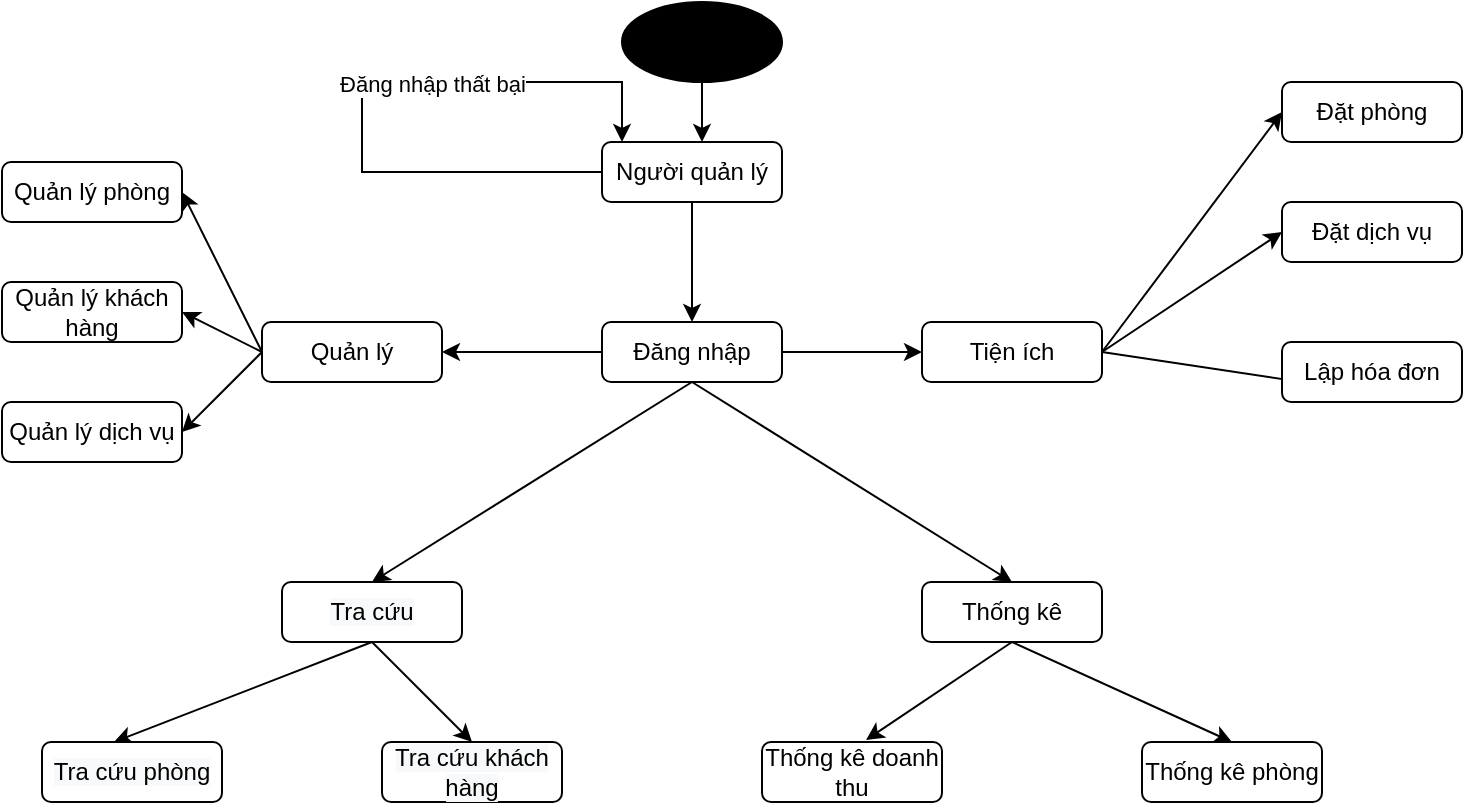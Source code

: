 <mxfile version="13.7.6" type="github">
  <diagram id="C5RBs43oDa-KdzZeNtuy" name="Page-1">
    <mxGraphModel dx="1108" dy="448" grid="1" gridSize="10" guides="1" tooltips="1" connect="1" arrows="1" fold="1" page="1" pageScale="1" pageWidth="827" pageHeight="1169" math="0" shadow="0">
      <root>
        <mxCell id="WIyWlLk6GJQsqaUBKTNV-0" />
        <mxCell id="WIyWlLk6GJQsqaUBKTNV-1" parent="WIyWlLk6GJQsqaUBKTNV-0" />
        <mxCell id="ePJHpCpypd7RiCd_NyLS-0" style="edgeStyle=orthogonalEdgeStyle;rounded=0;orthogonalLoop=1;jettySize=auto;html=1;exitX=0.5;exitY=1;exitDx=0;exitDy=0;" edge="1" parent="WIyWlLk6GJQsqaUBKTNV-1" source="ePJHpCpypd7RiCd_NyLS-1">
          <mxGeometry relative="1" as="geometry">
            <mxPoint x="410" y="230" as="targetPoint" />
          </mxGeometry>
        </mxCell>
        <mxCell id="ePJHpCpypd7RiCd_NyLS-1" value="" style="ellipse;whiteSpace=wrap;html=1;fillColor=#000000;" vertex="1" parent="WIyWlLk6GJQsqaUBKTNV-1">
          <mxGeometry x="370" y="160" width="80" height="40" as="geometry" />
        </mxCell>
        <mxCell id="ePJHpCpypd7RiCd_NyLS-32" style="rounded=0;orthogonalLoop=1;jettySize=auto;html=1;exitX=0.5;exitY=1;exitDx=0;exitDy=0;entryX=0.5;entryY=0;entryDx=0;entryDy=0;" edge="1" parent="WIyWlLk6GJQsqaUBKTNV-1" source="ePJHpCpypd7RiCd_NyLS-2" target="ePJHpCpypd7RiCd_NyLS-14">
          <mxGeometry relative="1" as="geometry" />
        </mxCell>
        <mxCell id="ePJHpCpypd7RiCd_NyLS-2" value="&lt;span&gt;Người quản lý&lt;/span&gt;" style="rounded=1;whiteSpace=wrap;html=1;fillColor=#FFFFFF;" vertex="1" parent="WIyWlLk6GJQsqaUBKTNV-1">
          <mxGeometry x="360" y="230" width="90" height="30" as="geometry" />
        </mxCell>
        <mxCell id="ePJHpCpypd7RiCd_NyLS-3" style="edgeStyle=none;rounded=0;orthogonalLoop=1;jettySize=auto;html=1;exitX=0;exitY=0.5;exitDx=0;exitDy=0;entryX=1;entryY=0.5;entryDx=0;entryDy=0;" edge="1" parent="WIyWlLk6GJQsqaUBKTNV-1" source="ePJHpCpypd7RiCd_NyLS-6" target="ePJHpCpypd7RiCd_NyLS-22">
          <mxGeometry relative="1" as="geometry" />
        </mxCell>
        <mxCell id="ePJHpCpypd7RiCd_NyLS-4" style="edgeStyle=none;rounded=0;orthogonalLoop=1;jettySize=auto;html=1;exitX=0;exitY=0.5;exitDx=0;exitDy=0;entryX=1;entryY=0.5;entryDx=0;entryDy=0;" edge="1" parent="WIyWlLk6GJQsqaUBKTNV-1" source="ePJHpCpypd7RiCd_NyLS-6" target="ePJHpCpypd7RiCd_NyLS-23">
          <mxGeometry relative="1" as="geometry" />
        </mxCell>
        <mxCell id="ePJHpCpypd7RiCd_NyLS-5" style="edgeStyle=none;rounded=0;orthogonalLoop=1;jettySize=auto;html=1;exitX=0;exitY=0.5;exitDx=0;exitDy=0;entryX=1;entryY=0.5;entryDx=0;entryDy=0;" edge="1" parent="WIyWlLk6GJQsqaUBKTNV-1" source="ePJHpCpypd7RiCd_NyLS-6" target="ePJHpCpypd7RiCd_NyLS-24">
          <mxGeometry relative="1" as="geometry" />
        </mxCell>
        <mxCell id="ePJHpCpypd7RiCd_NyLS-6" value="Quản lý" style="rounded=1;whiteSpace=wrap;html=1;fillColor=#FFFFFF;" vertex="1" parent="WIyWlLk6GJQsqaUBKTNV-1">
          <mxGeometry x="190" y="320" width="90" height="30" as="geometry" />
        </mxCell>
        <mxCell id="ePJHpCpypd7RiCd_NyLS-7" style="edgeStyle=none;rounded=0;orthogonalLoop=1;jettySize=auto;html=1;exitX=0.5;exitY=1;exitDx=0;exitDy=0;entryX=0.4;entryY=0;entryDx=0;entryDy=0;entryPerimeter=0;" edge="1" parent="WIyWlLk6GJQsqaUBKTNV-1" source="ePJHpCpypd7RiCd_NyLS-9" target="ePJHpCpypd7RiCd_NyLS-25">
          <mxGeometry relative="1" as="geometry" />
        </mxCell>
        <mxCell id="ePJHpCpypd7RiCd_NyLS-8" style="edgeStyle=none;rounded=0;orthogonalLoop=1;jettySize=auto;html=1;exitX=0.5;exitY=1;exitDx=0;exitDy=0;entryX=0.5;entryY=0;entryDx=0;entryDy=0;" edge="1" parent="WIyWlLk6GJQsqaUBKTNV-1" source="ePJHpCpypd7RiCd_NyLS-9" target="ePJHpCpypd7RiCd_NyLS-26">
          <mxGeometry relative="1" as="geometry" />
        </mxCell>
        <mxCell id="ePJHpCpypd7RiCd_NyLS-9" value="&#xa;&#xa;&lt;span style=&quot;color: rgb(0, 0, 0); font-family: helvetica; font-size: 12px; font-style: normal; font-weight: 400; letter-spacing: normal; text-align: center; text-indent: 0px; text-transform: none; word-spacing: 0px; background-color: rgb(248, 249, 250); display: inline; float: none;&quot;&gt;Tra cứu&lt;/span&gt;&#xa;&#xa;" style="rounded=1;whiteSpace=wrap;html=1;fillColor=#FFFFFF;" vertex="1" parent="WIyWlLk6GJQsqaUBKTNV-1">
          <mxGeometry x="200" y="450" width="90" height="30" as="geometry" />
        </mxCell>
        <mxCell id="ePJHpCpypd7RiCd_NyLS-10" style="edgeStyle=orthogonalEdgeStyle;rounded=0;orthogonalLoop=1;jettySize=auto;html=1;exitX=0;exitY=0.5;exitDx=0;exitDy=0;entryX=1;entryY=0.5;entryDx=0;entryDy=0;" edge="1" parent="WIyWlLk6GJQsqaUBKTNV-1" source="ePJHpCpypd7RiCd_NyLS-14" target="ePJHpCpypd7RiCd_NyLS-6">
          <mxGeometry relative="1" as="geometry" />
        </mxCell>
        <mxCell id="ePJHpCpypd7RiCd_NyLS-11" style="edgeStyle=orthogonalEdgeStyle;rounded=0;orthogonalLoop=1;jettySize=auto;html=1;exitX=1;exitY=0.5;exitDx=0;exitDy=0;" edge="1" parent="WIyWlLk6GJQsqaUBKTNV-1" source="ePJHpCpypd7RiCd_NyLS-14" target="ePJHpCpypd7RiCd_NyLS-18">
          <mxGeometry relative="1" as="geometry" />
        </mxCell>
        <mxCell id="ePJHpCpypd7RiCd_NyLS-12" style="edgeStyle=none;rounded=0;orthogonalLoop=1;jettySize=auto;html=1;exitX=0.5;exitY=1;exitDx=0;exitDy=0;entryX=0.5;entryY=0;entryDx=0;entryDy=0;" edge="1" parent="WIyWlLk6GJQsqaUBKTNV-1" source="ePJHpCpypd7RiCd_NyLS-14" target="ePJHpCpypd7RiCd_NyLS-9">
          <mxGeometry relative="1" as="geometry" />
        </mxCell>
        <mxCell id="ePJHpCpypd7RiCd_NyLS-13" style="edgeStyle=none;rounded=0;orthogonalLoop=1;jettySize=auto;html=1;exitX=0.5;exitY=1;exitDx=0;exitDy=0;entryX=0.5;entryY=0;entryDx=0;entryDy=0;" edge="1" parent="WIyWlLk6GJQsqaUBKTNV-1" source="ePJHpCpypd7RiCd_NyLS-14" target="ePJHpCpypd7RiCd_NyLS-21">
          <mxGeometry relative="1" as="geometry" />
        </mxCell>
        <mxCell id="ePJHpCpypd7RiCd_NyLS-14" value="Đăng nhập" style="rounded=1;whiteSpace=wrap;html=1;fillColor=#FFFFFF;" vertex="1" parent="WIyWlLk6GJQsqaUBKTNV-1">
          <mxGeometry x="360" y="320" width="90" height="30" as="geometry" />
        </mxCell>
        <mxCell id="ePJHpCpypd7RiCd_NyLS-15" style="edgeStyle=none;rounded=0;orthogonalLoop=1;jettySize=auto;html=1;exitX=1;exitY=0.5;exitDx=0;exitDy=0;entryX=0;entryY=0.5;entryDx=0;entryDy=0;" edge="1" parent="WIyWlLk6GJQsqaUBKTNV-1" source="ePJHpCpypd7RiCd_NyLS-18" target="ePJHpCpypd7RiCd_NyLS-27">
          <mxGeometry relative="1" as="geometry" />
        </mxCell>
        <mxCell id="ePJHpCpypd7RiCd_NyLS-16" style="edgeStyle=none;rounded=0;orthogonalLoop=1;jettySize=auto;html=1;exitX=1;exitY=0.5;exitDx=0;exitDy=0;entryX=0;entryY=0.5;entryDx=0;entryDy=0;" edge="1" parent="WIyWlLk6GJQsqaUBKTNV-1" source="ePJHpCpypd7RiCd_NyLS-18" target="ePJHpCpypd7RiCd_NyLS-28">
          <mxGeometry relative="1" as="geometry" />
        </mxCell>
        <mxCell id="ePJHpCpypd7RiCd_NyLS-17" style="edgeStyle=none;rounded=0;orthogonalLoop=1;jettySize=auto;html=1;exitX=1;exitY=0.5;exitDx=0;exitDy=0;entryX=0.111;entryY=0.667;entryDx=0;entryDy=0;entryPerimeter=0;" edge="1" parent="WIyWlLk6GJQsqaUBKTNV-1" source="ePJHpCpypd7RiCd_NyLS-18" target="ePJHpCpypd7RiCd_NyLS-29">
          <mxGeometry relative="1" as="geometry" />
        </mxCell>
        <mxCell id="ePJHpCpypd7RiCd_NyLS-18" value="Tiện ích" style="rounded=1;whiteSpace=wrap;html=1;fillColor=#FFFFFF;" vertex="1" parent="WIyWlLk6GJQsqaUBKTNV-1">
          <mxGeometry x="520" y="320" width="90" height="30" as="geometry" />
        </mxCell>
        <mxCell id="ePJHpCpypd7RiCd_NyLS-19" style="edgeStyle=none;rounded=0;orthogonalLoop=1;jettySize=auto;html=1;exitX=0.5;exitY=1;exitDx=0;exitDy=0;entryX=0.578;entryY=-0.033;entryDx=0;entryDy=0;entryPerimeter=0;" edge="1" parent="WIyWlLk6GJQsqaUBKTNV-1" source="ePJHpCpypd7RiCd_NyLS-21" target="ePJHpCpypd7RiCd_NyLS-30">
          <mxGeometry relative="1" as="geometry" />
        </mxCell>
        <mxCell id="ePJHpCpypd7RiCd_NyLS-20" style="edgeStyle=none;rounded=0;orthogonalLoop=1;jettySize=auto;html=1;exitX=0.5;exitY=1;exitDx=0;exitDy=0;entryX=0.5;entryY=0;entryDx=0;entryDy=0;" edge="1" parent="WIyWlLk6GJQsqaUBKTNV-1" source="ePJHpCpypd7RiCd_NyLS-21" target="ePJHpCpypd7RiCd_NyLS-31">
          <mxGeometry relative="1" as="geometry" />
        </mxCell>
        <mxCell id="ePJHpCpypd7RiCd_NyLS-21" value="Thống kê" style="rounded=1;whiteSpace=wrap;html=1;fillColor=#FFFFFF;" vertex="1" parent="WIyWlLk6GJQsqaUBKTNV-1">
          <mxGeometry x="520" y="450" width="90" height="30" as="geometry" />
        </mxCell>
        <mxCell id="ePJHpCpypd7RiCd_NyLS-22" value="Quản lý phòng" style="rounded=1;whiteSpace=wrap;html=1;fillColor=#FFFFFF;" vertex="1" parent="WIyWlLk6GJQsqaUBKTNV-1">
          <mxGeometry x="60" y="240" width="90" height="30" as="geometry" />
        </mxCell>
        <mxCell id="ePJHpCpypd7RiCd_NyLS-23" value="Quản lý khách hàng" style="rounded=1;whiteSpace=wrap;html=1;fillColor=#FFFFFF;" vertex="1" parent="WIyWlLk6GJQsqaUBKTNV-1">
          <mxGeometry x="60" y="300" width="90" height="30" as="geometry" />
        </mxCell>
        <mxCell id="ePJHpCpypd7RiCd_NyLS-24" value="Quản lý dịch vụ" style="rounded=1;whiteSpace=wrap;html=1;fillColor=#FFFFFF;" vertex="1" parent="WIyWlLk6GJQsqaUBKTNV-1">
          <mxGeometry x="60" y="360" width="90" height="30" as="geometry" />
        </mxCell>
        <mxCell id="ePJHpCpypd7RiCd_NyLS-25" value="&lt;span style=&quot;color: rgb(0 , 0 , 0) ; font-family: &amp;#34;helvetica&amp;#34; ; font-size: 12px ; font-style: normal ; font-weight: 400 ; letter-spacing: normal ; text-align: center ; text-indent: 0px ; text-transform: none ; word-spacing: 0px ; background-color: rgb(248 , 249 , 250) ; display: inline ; float: none&quot;&gt;Tra cứu phòng&lt;/span&gt;" style="rounded=1;whiteSpace=wrap;html=1;fillColor=#FFFFFF;" vertex="1" parent="WIyWlLk6GJQsqaUBKTNV-1">
          <mxGeometry x="80" y="530" width="90" height="30" as="geometry" />
        </mxCell>
        <mxCell id="ePJHpCpypd7RiCd_NyLS-26" value="&lt;span style=&quot;color: rgb(0 , 0 , 0) ; font-family: &amp;#34;helvetica&amp;#34; ; font-size: 12px ; font-style: normal ; font-weight: 400 ; letter-spacing: normal ; text-align: center ; text-indent: 0px ; text-transform: none ; word-spacing: 0px ; background-color: rgb(248 , 249 , 250) ; display: inline ; float: none&quot;&gt;Tra cứu khách hàng&lt;/span&gt;" style="rounded=1;whiteSpace=wrap;html=1;fillColor=#FFFFFF;" vertex="1" parent="WIyWlLk6GJQsqaUBKTNV-1">
          <mxGeometry x="250" y="530" width="90" height="30" as="geometry" />
        </mxCell>
        <mxCell id="ePJHpCpypd7RiCd_NyLS-27" value="Đặt phòng" style="rounded=1;whiteSpace=wrap;html=1;fillColor=#FFFFFF;" vertex="1" parent="WIyWlLk6GJQsqaUBKTNV-1">
          <mxGeometry x="700" y="200" width="90" height="30" as="geometry" />
        </mxCell>
        <mxCell id="ePJHpCpypd7RiCd_NyLS-28" value="Đặt dịch vụ" style="rounded=1;whiteSpace=wrap;html=1;fillColor=#FFFFFF;" vertex="1" parent="WIyWlLk6GJQsqaUBKTNV-1">
          <mxGeometry x="700" y="260" width="90" height="30" as="geometry" />
        </mxCell>
        <mxCell id="ePJHpCpypd7RiCd_NyLS-29" value="Lập hóa đơn" style="rounded=1;whiteSpace=wrap;html=1;fillColor=#FFFFFF;" vertex="1" parent="WIyWlLk6GJQsqaUBKTNV-1">
          <mxGeometry x="700" y="330" width="90" height="30" as="geometry" />
        </mxCell>
        <mxCell id="ePJHpCpypd7RiCd_NyLS-30" value="Thống kê doanh thu" style="rounded=1;whiteSpace=wrap;html=1;fillColor=#FFFFFF;" vertex="1" parent="WIyWlLk6GJQsqaUBKTNV-1">
          <mxGeometry x="440" y="530" width="90" height="30" as="geometry" />
        </mxCell>
        <mxCell id="ePJHpCpypd7RiCd_NyLS-31" value="Thống kê phòng" style="rounded=1;whiteSpace=wrap;html=1;fillColor=#FFFFFF;" vertex="1" parent="WIyWlLk6GJQsqaUBKTNV-1">
          <mxGeometry x="630" y="530" width="90" height="30" as="geometry" />
        </mxCell>
        <mxCell id="ePJHpCpypd7RiCd_NyLS-36" style="edgeStyle=orthogonalEdgeStyle;rounded=0;orthogonalLoop=1;jettySize=auto;html=1;exitX=0;exitY=0.5;exitDx=0;exitDy=0;" edge="1" parent="WIyWlLk6GJQsqaUBKTNV-1" source="ePJHpCpypd7RiCd_NyLS-2">
          <mxGeometry relative="1" as="geometry">
            <mxPoint x="370" y="230" as="targetPoint" />
            <Array as="points">
              <mxPoint x="240" y="245" />
              <mxPoint x="240" y="200" />
              <mxPoint x="370" y="200" />
              <mxPoint x="370" y="230" />
            </Array>
          </mxGeometry>
        </mxCell>
        <mxCell id="ePJHpCpypd7RiCd_NyLS-37" value="Đăng nhập thất bại" style="edgeLabel;html=1;align=center;verticalAlign=middle;resizable=0;points=[];" vertex="1" connectable="0" parent="ePJHpCpypd7RiCd_NyLS-36">
          <mxGeometry x="0.229" y="-1" relative="1" as="geometry">
            <mxPoint as="offset" />
          </mxGeometry>
        </mxCell>
      </root>
    </mxGraphModel>
  </diagram>
</mxfile>
